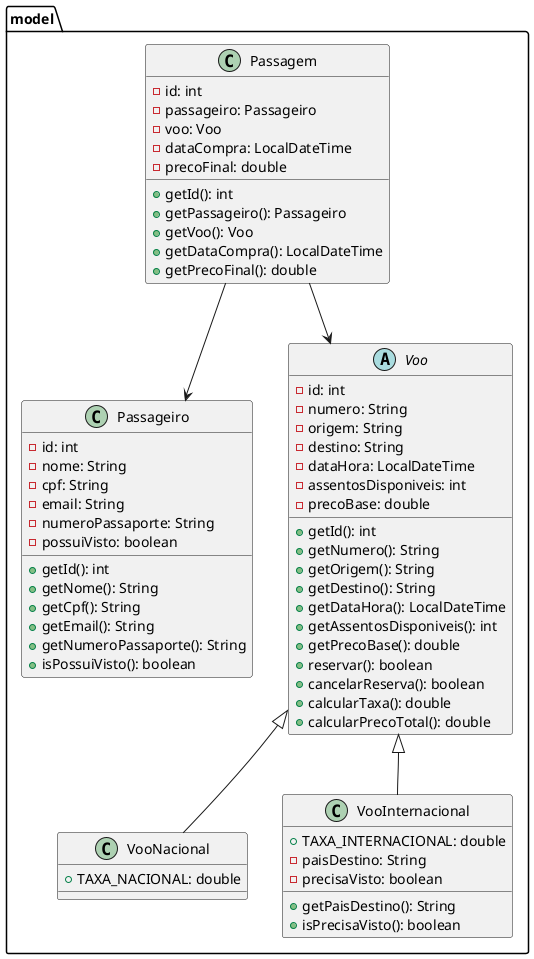 @startuml

package model {
  class Passageiro {
    - id: int
    - nome: String
    - cpf: String
    - email: String
    - numeroPassaporte: String
    - possuiVisto: boolean
    + getId(): int
    + getNome(): String
    + getCpf(): String
    + getEmail(): String
    + getNumeroPassaporte(): String
    + isPossuiVisto(): boolean
  }

  abstract class Voo {
    - id: int
    - numero: String
    - origem: String
    - destino: String
    - dataHora: LocalDateTime
    - assentosDisponiveis: int
    - precoBase: double
    + getId(): int
    + getNumero(): String
    + getOrigem(): String
    + getDestino(): String
    + getDataHora(): LocalDateTime
    + getAssentosDisponiveis(): int
    + getPrecoBase(): double
    + reservar(): boolean
    + cancelarReserva(): boolean
    + calcularTaxa(): double
    + calcularPrecoTotal(): double
  }

  class VooNacional {
    + TAXA_NACIONAL: double
  }

  class VooInternacional {
    + TAXA_INTERNACIONAL: double
    - paisDestino: String
    - precisaVisto: boolean
    + getPaisDestino(): String
    + isPrecisaVisto(): boolean
  }

  Voo <|-- VooNacional
  Voo <|-- VooInternacional

  class Passagem {
    - id: int
    - passageiro: Passageiro
    - voo: Voo
    - dataCompra: LocalDateTime
    - precoFinal: double
    + getId(): int
    + getPassageiro(): Passageiro
    + getVoo(): Voo
    + getDataCompra(): LocalDateTime
    + getPrecoFinal(): double
  }
}

Passagem --> Passageiro
Passagem --> Voo

@enduml
